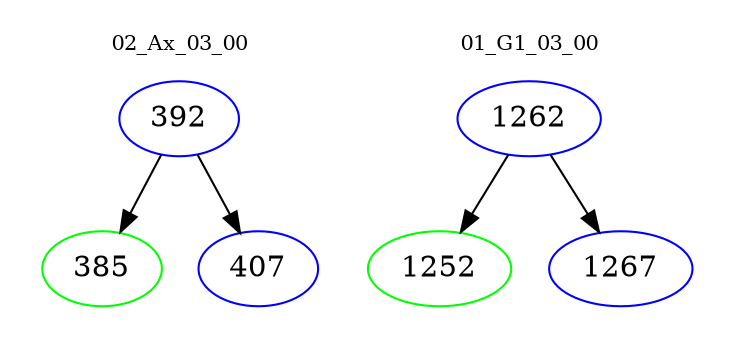 digraph{
subgraph cluster_0 {
color = white
label = "02_Ax_03_00";
fontsize=10;
T0_392 [label="392", color="blue"]
T0_392 -> T0_385 [color="black"]
T0_385 [label="385", color="green"]
T0_392 -> T0_407 [color="black"]
T0_407 [label="407", color="blue"]
}
subgraph cluster_1 {
color = white
label = "01_G1_03_00";
fontsize=10;
T1_1262 [label="1262", color="blue"]
T1_1262 -> T1_1252 [color="black"]
T1_1252 [label="1252", color="green"]
T1_1262 -> T1_1267 [color="black"]
T1_1267 [label="1267", color="blue"]
}
}
